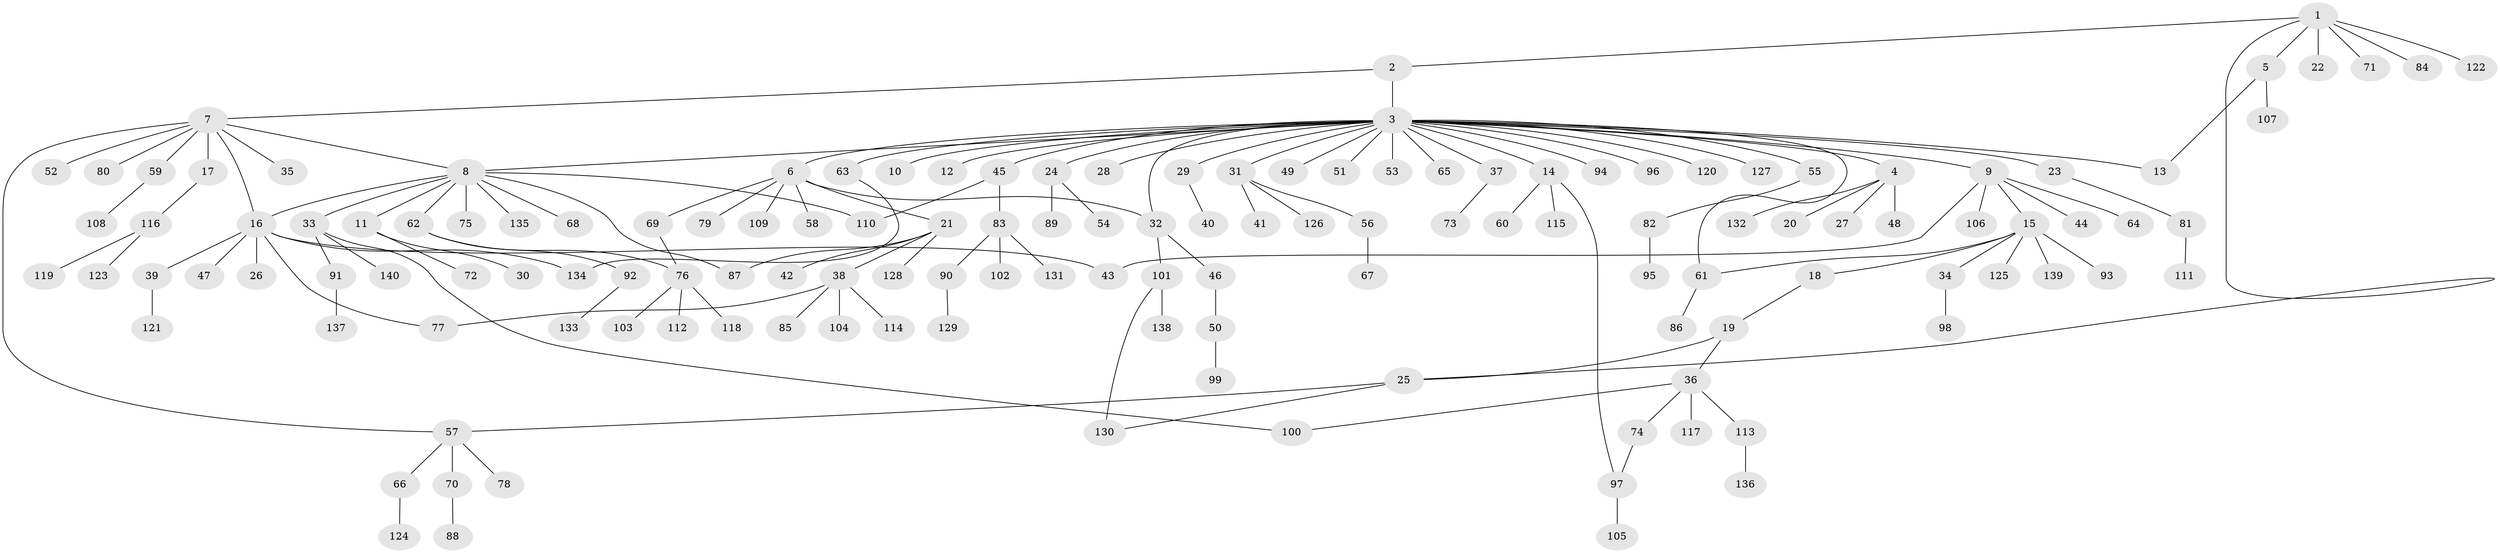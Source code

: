 // Generated by graph-tools (version 1.1) at 2025/14/03/09/25 04:14:30]
// undirected, 140 vertices, 155 edges
graph export_dot {
graph [start="1"]
  node [color=gray90,style=filled];
  1;
  2;
  3;
  4;
  5;
  6;
  7;
  8;
  9;
  10;
  11;
  12;
  13;
  14;
  15;
  16;
  17;
  18;
  19;
  20;
  21;
  22;
  23;
  24;
  25;
  26;
  27;
  28;
  29;
  30;
  31;
  32;
  33;
  34;
  35;
  36;
  37;
  38;
  39;
  40;
  41;
  42;
  43;
  44;
  45;
  46;
  47;
  48;
  49;
  50;
  51;
  52;
  53;
  54;
  55;
  56;
  57;
  58;
  59;
  60;
  61;
  62;
  63;
  64;
  65;
  66;
  67;
  68;
  69;
  70;
  71;
  72;
  73;
  74;
  75;
  76;
  77;
  78;
  79;
  80;
  81;
  82;
  83;
  84;
  85;
  86;
  87;
  88;
  89;
  90;
  91;
  92;
  93;
  94;
  95;
  96;
  97;
  98;
  99;
  100;
  101;
  102;
  103;
  104;
  105;
  106;
  107;
  108;
  109;
  110;
  111;
  112;
  113;
  114;
  115;
  116;
  117;
  118;
  119;
  120;
  121;
  122;
  123;
  124;
  125;
  126;
  127;
  128;
  129;
  130;
  131;
  132;
  133;
  134;
  135;
  136;
  137;
  138;
  139;
  140;
  1 -- 2;
  1 -- 5;
  1 -- 22;
  1 -- 25;
  1 -- 71;
  1 -- 84;
  1 -- 122;
  2 -- 3;
  2 -- 7;
  3 -- 4;
  3 -- 6;
  3 -- 8;
  3 -- 9;
  3 -- 10;
  3 -- 12;
  3 -- 13;
  3 -- 14;
  3 -- 23;
  3 -- 24;
  3 -- 28;
  3 -- 29;
  3 -- 31;
  3 -- 32;
  3 -- 37;
  3 -- 45;
  3 -- 49;
  3 -- 51;
  3 -- 53;
  3 -- 55;
  3 -- 61;
  3 -- 63;
  3 -- 65;
  3 -- 94;
  3 -- 96;
  3 -- 120;
  3 -- 127;
  4 -- 20;
  4 -- 27;
  4 -- 48;
  4 -- 132;
  5 -- 13;
  5 -- 107;
  6 -- 21;
  6 -- 32;
  6 -- 58;
  6 -- 69;
  6 -- 79;
  6 -- 109;
  7 -- 8;
  7 -- 16;
  7 -- 17;
  7 -- 35;
  7 -- 52;
  7 -- 57;
  7 -- 59;
  7 -- 80;
  8 -- 11;
  8 -- 16;
  8 -- 33;
  8 -- 62;
  8 -- 68;
  8 -- 75;
  8 -- 87;
  8 -- 110;
  8 -- 135;
  9 -- 15;
  9 -- 43;
  9 -- 44;
  9 -- 64;
  9 -- 106;
  11 -- 30;
  11 -- 72;
  14 -- 60;
  14 -- 97;
  14 -- 115;
  15 -- 18;
  15 -- 34;
  15 -- 61;
  15 -- 93;
  15 -- 125;
  15 -- 139;
  16 -- 26;
  16 -- 39;
  16 -- 43;
  16 -- 47;
  16 -- 77;
  16 -- 134;
  17 -- 116;
  18 -- 19;
  19 -- 25;
  19 -- 36;
  21 -- 38;
  21 -- 42;
  21 -- 87;
  21 -- 128;
  23 -- 81;
  24 -- 54;
  24 -- 89;
  25 -- 57;
  25 -- 130;
  29 -- 40;
  31 -- 41;
  31 -- 56;
  31 -- 126;
  32 -- 46;
  32 -- 101;
  33 -- 91;
  33 -- 100;
  33 -- 140;
  34 -- 98;
  36 -- 74;
  36 -- 100;
  36 -- 113;
  36 -- 117;
  37 -- 73;
  38 -- 77;
  38 -- 85;
  38 -- 104;
  38 -- 114;
  39 -- 121;
  45 -- 83;
  45 -- 110;
  46 -- 50;
  50 -- 99;
  55 -- 82;
  56 -- 67;
  57 -- 66;
  57 -- 70;
  57 -- 78;
  59 -- 108;
  61 -- 86;
  62 -- 76;
  62 -- 92;
  63 -- 134;
  66 -- 124;
  69 -- 76;
  70 -- 88;
  74 -- 97;
  76 -- 103;
  76 -- 112;
  76 -- 118;
  81 -- 111;
  82 -- 95;
  83 -- 90;
  83 -- 102;
  83 -- 131;
  90 -- 129;
  91 -- 137;
  92 -- 133;
  97 -- 105;
  101 -- 130;
  101 -- 138;
  113 -- 136;
  116 -- 119;
  116 -- 123;
}
